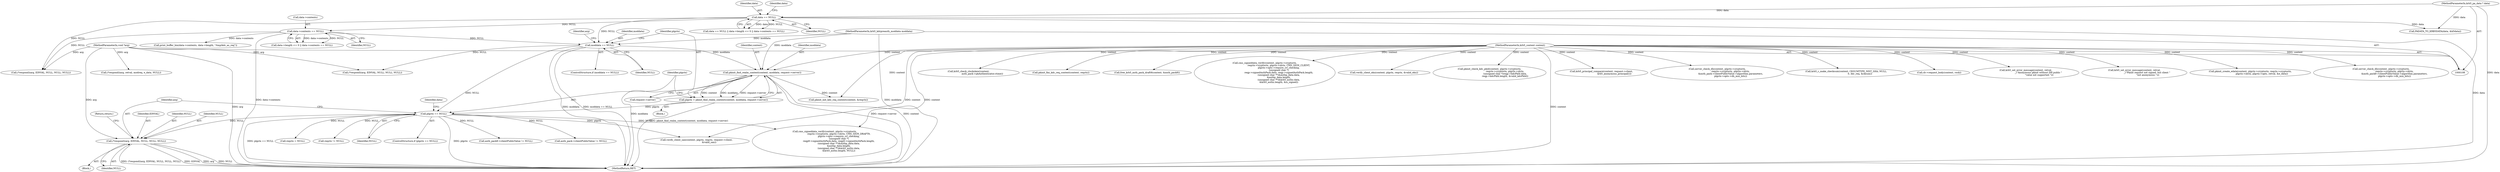 digraph "0_krb5_e3b5a5e5267818c97750b266df50b6a3d4649604_1@pointer" {
"1000233" [label="(Call,(*respond)(arg, EINVAL, NULL, NULL, NULL))"];
"1000118" [label="(MethodParameterIn,void *arg)"];
"1000229" [label="(Call,plgctx == NULL)"];
"1000220" [label="(Call,plgctx = pkinit_find_realm_context(context, moddata, request->server))"];
"1000222" [label="(Call,pkinit_find_realm_context(context, moddata, request->server))"];
"1000109" [label="(MethodParameterIn,krb5_context context)"];
"1000209" [label="(Call,moddata == NULL)"];
"1000116" [label="(MethodParameterIn,krb5_kdcpreauth_moddata moddata)"];
"1000186" [label="(Call,data == NULL)"];
"1000113" [label="(MethodParameterIn,krb5_pa_data * data)"];
"1000195" [label="(Call,data->contents == NULL)"];
"1000187" [label="(Identifier,data)"];
"1000113" [label="(MethodParameterIn,krb5_pa_data * data)"];
"1000242" [label="(Identifier,data)"];
"1000460" [label="(Call,verify_client_san(context, plgctx, reqctx, request->client,\n                                   &valid_san))"];
"1000192" [label="(Identifier,data)"];
"1000185" [label="(Call,data == NULL || data->length <= 0 || data->contents == NULL)"];
"1000232" [label="(Block,)"];
"1000209" [label="(Call,moddata == NULL)"];
"1000561" [label="(Call,krb5_check_clockskew(context,\n                                      auth_pack->pkAuthenticator.ctime))"];
"1000240" [label="(Call,print_buffer_bin(data->contents, data->length, \"/tmp/kdc_as_req\"))"];
"1000812" [label="(Call,auth_pack9->clientPublicValue != NULL)"];
"1000119" [label="(Block,)"];
"1000186" [label="(Call,data == NULL)"];
"1000235" [label="(Identifier,EINVAL)"];
"1000224" [label="(Identifier,moddata)"];
"1000937" [label="(Call,pkinit_fini_kdc_req_context(context, reqctx))"];
"1000222" [label="(Call,pkinit_find_realm_context(context, moddata, request->server))"];
"1000189" [label="(Call,data->length <= 0 || data->contents == NULL)"];
"1000233" [label="(Call,(*respond)(arg, EINVAL, NULL, NULL, NULL))"];
"1000236" [label="(Identifier,NULL)"];
"1000237" [label="(Identifier,NULL)"];
"1000234" [label="(Identifier,arg)"];
"1000221" [label="(Identifier,plgctx)"];
"1000943" [label="(Call,free_krb5_auth_pack_draft9(context, &auth_pack9))"];
"1000199" [label="(Identifier,NULL)"];
"1000196" [label="(Call,data->contents)"];
"1000953" [label="(MethodReturn,RET)"];
"1000947" [label="(Call,(*respond)(arg, retval, modreq, e_data, NULL))"];
"1000572" [label="(Call,auth_pack->clientPublicValue != NULL)"];
"1000250" [label="(Call,pkinit_init_kdc_req_context(context, &reqctx))"];
"1000305" [label="(Call,cms_signeddata_verify(context, plgctx->cryptoctx,\n                                       reqctx->cryptoctx, plgctx->idctx, CMS_SIGN_CLIENT,\n                                       plgctx->opts->require_crl_checking,\n                                       (unsigned char *)\n                                       reqp->signedAuthPack.data, reqp->signedAuthPack.length,\n                                       (unsigned char **)&authp_data.data,\n                                       &authp_data.length,\n                                       (unsigned char **)&krb5_authz.data,\n                                       &krb5_authz.length, &is_signed))"];
"1000485" [label="(Call,verify_client_eku(context, plgctx, reqctx, &valid_eku))"];
"1000754" [label="(Call,pkinit_check_kdc_pkid(context, plgctx->cryptoctx,\n                                           reqctx->cryptoctx, plgctx->idctx,\n                                           (unsigned char *)reqp->kdcPkId.data,\n                                           reqp->kdcPkId.length, &valid_kdcPkId))"];
"1000388" [label="(Call,cms_signeddata_verify(context, plgctx->cryptoctx,\n                                       reqctx->cryptoctx, plgctx->idctx, CMS_SIGN_DRAFT9,\n                                       plgctx->opts->require_crl_checking,\n                                       (unsigned char *)\n                                       reqp9->signedAuthPack.data, reqp9->signedAuthPack.length,\n                                       (unsigned char **)&authp_data.data,\n                                       &authp_data.length,\n                                       (unsigned char **)&krb5_authz.data,\n                                       &krb5_authz.length, NULL))"];
"1000869" [label="(Call,reqctx = NULL)"];
"1000230" [label="(Identifier,plgctx)"];
"1000116" [label="(MethodParameterIn,krb5_kdcpreauth_moddata moddata)"];
"1000509" [label="(Call,krb5_principal_compare(context, request->client,\n                                    krb5_anonymous_principal()))"];
"1000580" [label="(Call,server_check_dh(context, plgctx->cryptoctx,\n                                     reqctx->cryptoctx, plgctx->idctx,\n                                     &auth_pack->clientPublicValue->algorithm.parameters,\n                                     plgctx->opts->dh_min_bits))"];
"1000631" [label="(Call,krb5_c_make_checksum(context, CKSUMTYPE_NIST_SHA, NULL,\n                                      0, der_req, &cksum))"];
"1000214" [label="(Identifier,arg)"];
"1000626" [label="(Call,cb->request_body(context, rock))"];
"1000934" [label="(Call,reqctx != NULL)"];
"1000618" [label="(Call,krb5_set_error_message(context, retval,\n                                   _(\"Anonymous pkinit without DH public \"\n                                     \"value not supported.\")))"];
"1000195" [label="(Call,data->contents == NULL)"];
"1000229" [label="(Call,plgctx == NULL)"];
"1000220" [label="(Call,plgctx = pkinit_find_realm_context(context, moddata, request->server))"];
"1000225" [label="(Call,request->server)"];
"1000223" [label="(Identifier,context)"];
"1000109" [label="(MethodParameterIn,krb5_context context)"];
"1000519" [label="(Call,krb5_set_error_message(context, retval,\n                                   _(\"Pkinit request not signed, but client \"\n                                     \"not anonymous.\")))"];
"1000885" [label="(Call,pkinit_create_edata(context, plgctx->cryptoctx, reqctx->cryptoctx,\n                                plgctx->idctx, plgctx->opts, retval, &e_data))"];
"1000208" [label="(ControlStructure,if (moddata == NULL))"];
"1000188" [label="(Identifier,NULL)"];
"1000820" [label="(Call,server_check_dh(context, plgctx->cryptoctx,\n                                     reqctx->cryptoctx, plgctx->idctx,\n                                     &auth_pack9->clientPublicValue->algorithm.parameters,\n                                     plgctx->opts->dh_min_bits))"];
"1000211" [label="(Identifier,NULL)"];
"1000238" [label="(Identifier,NULL)"];
"1000231" [label="(Identifier,NULL)"];
"1000213" [label="(Call,(*respond)(arg, EINVAL, NULL, NULL, NULL))"];
"1000239" [label="(Return,return;)"];
"1000264" [label="(Call,PADATA_TO_KRB5DATA(data, &k5data))"];
"1000201" [label="(Call,(*respond)(arg, EINVAL, NULL, NULL, NULL))"];
"1000118" [label="(MethodParameterIn,void *arg)"];
"1000210" [label="(Identifier,moddata)"];
"1000228" [label="(ControlStructure,if (plgctx == NULL))"];
"1000233" -> "1000232"  [label="AST: "];
"1000233" -> "1000238"  [label="CFG: "];
"1000234" -> "1000233"  [label="AST: "];
"1000235" -> "1000233"  [label="AST: "];
"1000236" -> "1000233"  [label="AST: "];
"1000237" -> "1000233"  [label="AST: "];
"1000238" -> "1000233"  [label="AST: "];
"1000239" -> "1000233"  [label="CFG: "];
"1000233" -> "1000953"  [label="DDG: NULL"];
"1000233" -> "1000953"  [label="DDG: (*respond)(arg, EINVAL, NULL, NULL, NULL)"];
"1000233" -> "1000953"  [label="DDG: EINVAL"];
"1000233" -> "1000953"  [label="DDG: arg"];
"1000118" -> "1000233"  [label="DDG: arg"];
"1000229" -> "1000233"  [label="DDG: NULL"];
"1000118" -> "1000108"  [label="AST: "];
"1000118" -> "1000953"  [label="DDG: arg"];
"1000118" -> "1000201"  [label="DDG: arg"];
"1000118" -> "1000213"  [label="DDG: arg"];
"1000118" -> "1000947"  [label="DDG: arg"];
"1000229" -> "1000228"  [label="AST: "];
"1000229" -> "1000231"  [label="CFG: "];
"1000230" -> "1000229"  [label="AST: "];
"1000231" -> "1000229"  [label="AST: "];
"1000234" -> "1000229"  [label="CFG: "];
"1000242" -> "1000229"  [label="CFG: "];
"1000229" -> "1000953"  [label="DDG: plgctx == NULL"];
"1000229" -> "1000953"  [label="DDG: plgctx"];
"1000220" -> "1000229"  [label="DDG: plgctx"];
"1000209" -> "1000229"  [label="DDG: NULL"];
"1000229" -> "1000388"  [label="DDG: NULL"];
"1000229" -> "1000460"  [label="DDG: plgctx"];
"1000229" -> "1000572"  [label="DDG: NULL"];
"1000229" -> "1000812"  [label="DDG: NULL"];
"1000229" -> "1000869"  [label="DDG: NULL"];
"1000229" -> "1000934"  [label="DDG: NULL"];
"1000220" -> "1000119"  [label="AST: "];
"1000220" -> "1000222"  [label="CFG: "];
"1000221" -> "1000220"  [label="AST: "];
"1000222" -> "1000220"  [label="AST: "];
"1000230" -> "1000220"  [label="CFG: "];
"1000220" -> "1000953"  [label="DDG: pkinit_find_realm_context(context, moddata, request->server)"];
"1000222" -> "1000220"  [label="DDG: context"];
"1000222" -> "1000220"  [label="DDG: moddata"];
"1000222" -> "1000220"  [label="DDG: request->server"];
"1000222" -> "1000225"  [label="CFG: "];
"1000223" -> "1000222"  [label="AST: "];
"1000224" -> "1000222"  [label="AST: "];
"1000225" -> "1000222"  [label="AST: "];
"1000222" -> "1000953"  [label="DDG: request->server"];
"1000222" -> "1000953"  [label="DDG: context"];
"1000222" -> "1000953"  [label="DDG: moddata"];
"1000109" -> "1000222"  [label="DDG: context"];
"1000209" -> "1000222"  [label="DDG: moddata"];
"1000116" -> "1000222"  [label="DDG: moddata"];
"1000222" -> "1000250"  [label="DDG: context"];
"1000109" -> "1000108"  [label="AST: "];
"1000109" -> "1000953"  [label="DDG: context"];
"1000109" -> "1000250"  [label="DDG: context"];
"1000109" -> "1000305"  [label="DDG: context"];
"1000109" -> "1000388"  [label="DDG: context"];
"1000109" -> "1000460"  [label="DDG: context"];
"1000109" -> "1000485"  [label="DDG: context"];
"1000109" -> "1000509"  [label="DDG: context"];
"1000109" -> "1000519"  [label="DDG: context"];
"1000109" -> "1000561"  [label="DDG: context"];
"1000109" -> "1000580"  [label="DDG: context"];
"1000109" -> "1000618"  [label="DDG: context"];
"1000109" -> "1000626"  [label="DDG: context"];
"1000109" -> "1000631"  [label="DDG: context"];
"1000109" -> "1000754"  [label="DDG: context"];
"1000109" -> "1000820"  [label="DDG: context"];
"1000109" -> "1000885"  [label="DDG: context"];
"1000109" -> "1000937"  [label="DDG: context"];
"1000109" -> "1000943"  [label="DDG: context"];
"1000209" -> "1000208"  [label="AST: "];
"1000209" -> "1000211"  [label="CFG: "];
"1000210" -> "1000209"  [label="AST: "];
"1000211" -> "1000209"  [label="AST: "];
"1000214" -> "1000209"  [label="CFG: "];
"1000221" -> "1000209"  [label="CFG: "];
"1000209" -> "1000953"  [label="DDG: moddata == NULL"];
"1000209" -> "1000953"  [label="DDG: moddata"];
"1000116" -> "1000209"  [label="DDG: moddata"];
"1000186" -> "1000209"  [label="DDG: NULL"];
"1000195" -> "1000209"  [label="DDG: NULL"];
"1000209" -> "1000213"  [label="DDG: NULL"];
"1000116" -> "1000108"  [label="AST: "];
"1000116" -> "1000953"  [label="DDG: moddata"];
"1000186" -> "1000185"  [label="AST: "];
"1000186" -> "1000188"  [label="CFG: "];
"1000187" -> "1000186"  [label="AST: "];
"1000188" -> "1000186"  [label="AST: "];
"1000192" -> "1000186"  [label="CFG: "];
"1000185" -> "1000186"  [label="CFG: "];
"1000186" -> "1000953"  [label="DDG: data"];
"1000186" -> "1000185"  [label="DDG: data"];
"1000186" -> "1000185"  [label="DDG: NULL"];
"1000113" -> "1000186"  [label="DDG: data"];
"1000186" -> "1000195"  [label="DDG: NULL"];
"1000186" -> "1000201"  [label="DDG: NULL"];
"1000186" -> "1000264"  [label="DDG: data"];
"1000113" -> "1000108"  [label="AST: "];
"1000113" -> "1000953"  [label="DDG: data"];
"1000113" -> "1000264"  [label="DDG: data"];
"1000195" -> "1000189"  [label="AST: "];
"1000195" -> "1000199"  [label="CFG: "];
"1000196" -> "1000195"  [label="AST: "];
"1000199" -> "1000195"  [label="AST: "];
"1000189" -> "1000195"  [label="CFG: "];
"1000195" -> "1000953"  [label="DDG: data->contents"];
"1000195" -> "1000189"  [label="DDG: data->contents"];
"1000195" -> "1000189"  [label="DDG: NULL"];
"1000195" -> "1000201"  [label="DDG: NULL"];
"1000195" -> "1000240"  [label="DDG: data->contents"];
}
